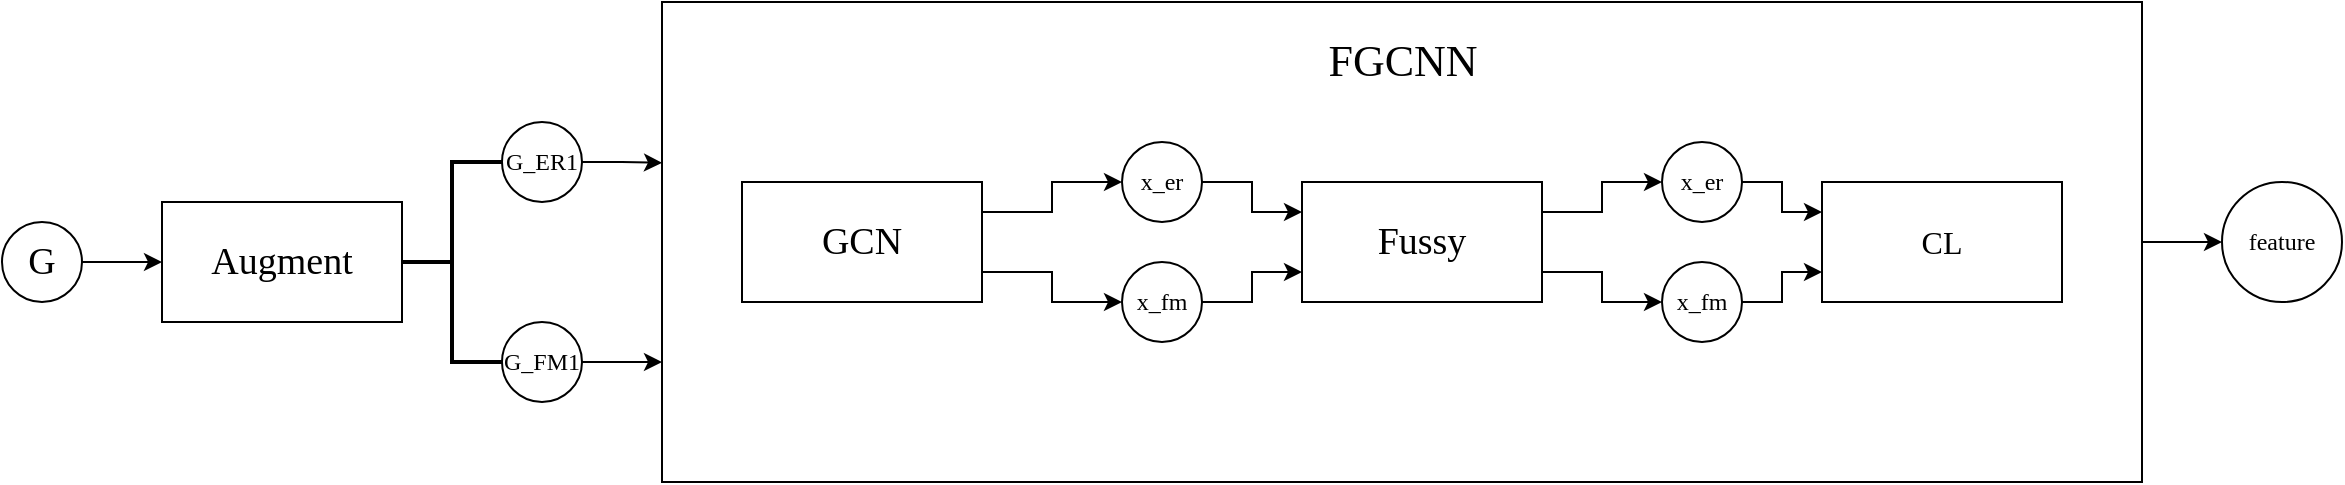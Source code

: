 <mxfile version="24.7.8">
  <diagram name="第 1 页" id="mCWtkM7oL5q_eiXXiXyN">
    <mxGraphModel dx="1576" dy="911" grid="1" gridSize="10" guides="1" tooltips="1" connect="1" arrows="1" fold="1" page="1" pageScale="1" pageWidth="2336" pageHeight="1654" math="0" shadow="0">
      <root>
        <mxCell id="0" />
        <mxCell id="1" parent="0" />
        <mxCell id="q0aw69j3LzKCfFc9bhw0-42" style="edgeStyle=orthogonalEdgeStyle;rounded=0;orthogonalLoop=1;jettySize=auto;html=1;exitX=1;exitY=0.5;exitDx=0;exitDy=0;" edge="1" parent="1" source="q0aw69j3LzKCfFc9bhw0-17" target="q0aw69j3LzKCfFc9bhw0-43">
          <mxGeometry relative="1" as="geometry">
            <mxPoint x="1360" y="360.111" as="targetPoint" />
          </mxGeometry>
        </mxCell>
        <mxCell id="q0aw69j3LzKCfFc9bhw0-17" value="" style="rounded=0;whiteSpace=wrap;html=1;fontFamily=Times New Roman;" vertex="1" parent="1">
          <mxGeometry x="500" y="240" width="740" height="240" as="geometry" />
        </mxCell>
        <mxCell id="q0aw69j3LzKCfFc9bhw0-34" style="edgeStyle=orthogonalEdgeStyle;rounded=0;orthogonalLoop=1;jettySize=auto;html=1;exitX=1;exitY=0.75;exitDx=0;exitDy=0;entryX=0;entryY=0.5;entryDx=0;entryDy=0;" edge="1" parent="1" source="q0aw69j3LzKCfFc9bhw0-1" target="q0aw69j3LzKCfFc9bhw0-33">
          <mxGeometry relative="1" as="geometry" />
        </mxCell>
        <mxCell id="q0aw69j3LzKCfFc9bhw0-35" style="edgeStyle=orthogonalEdgeStyle;rounded=0;orthogonalLoop=1;jettySize=auto;html=1;exitX=1;exitY=0.25;exitDx=0;exitDy=0;entryX=0;entryY=0.5;entryDx=0;entryDy=0;" edge="1" parent="1" source="q0aw69j3LzKCfFc9bhw0-1" target="q0aw69j3LzKCfFc9bhw0-25">
          <mxGeometry relative="1" as="geometry" />
        </mxCell>
        <mxCell id="q0aw69j3LzKCfFc9bhw0-1" value="&lt;font style=&quot;font-size: 19px;&quot;&gt;GCN&lt;/font&gt;" style="rounded=0;whiteSpace=wrap;html=1;fontFamily=Times New Roman;" vertex="1" parent="1">
          <mxGeometry x="540" y="330" width="120" height="60" as="geometry" />
        </mxCell>
        <mxCell id="q0aw69j3LzKCfFc9bhw0-30" value="" style="edgeStyle=orthogonalEdgeStyle;rounded=0;orthogonalLoop=1;jettySize=auto;html=1;exitX=1;exitY=0.25;exitDx=0;exitDy=0;" edge="1" parent="1" source="q0aw69j3LzKCfFc9bhw0-3" target="q0aw69j3LzKCfFc9bhw0-29">
          <mxGeometry relative="1" as="geometry" />
        </mxCell>
        <mxCell id="q0aw69j3LzKCfFc9bhw0-39" value="" style="edgeStyle=orthogonalEdgeStyle;rounded=0;orthogonalLoop=1;jettySize=auto;html=1;exitX=1;exitY=0.75;exitDx=0;exitDy=0;" edge="1" parent="1" source="q0aw69j3LzKCfFc9bhw0-3" target="q0aw69j3LzKCfFc9bhw0-37">
          <mxGeometry relative="1" as="geometry" />
        </mxCell>
        <mxCell id="q0aw69j3LzKCfFc9bhw0-3" value="&lt;font style=&quot;font-size: 19px;&quot;&gt;Fussy&lt;/font&gt;" style="rounded=0;whiteSpace=wrap;html=1;fontFamily=Times New Roman;" vertex="1" parent="1">
          <mxGeometry x="820" y="330" width="120" height="60" as="geometry" />
        </mxCell>
        <mxCell id="q0aw69j3LzKCfFc9bhw0-6" value="&lt;font style=&quot;font-size: 19px;&quot;&gt;Augment&lt;/font&gt;" style="rounded=0;whiteSpace=wrap;html=1;fontFamily=Times New Roman;" vertex="1" parent="1">
          <mxGeometry x="250" y="340" width="120" height="60" as="geometry" />
        </mxCell>
        <mxCell id="q0aw69j3LzKCfFc9bhw0-8" style="edgeStyle=orthogonalEdgeStyle;rounded=0;orthogonalLoop=1;jettySize=auto;html=1;exitX=1;exitY=0.5;exitDx=0;exitDy=0;" edge="1" parent="1" source="q0aw69j3LzKCfFc9bhw0-7" target="q0aw69j3LzKCfFc9bhw0-6">
          <mxGeometry relative="1" as="geometry" />
        </mxCell>
        <mxCell id="q0aw69j3LzKCfFc9bhw0-7" value="&lt;font style=&quot;font-size: 19px;&quot;&gt;G&lt;/font&gt;" style="ellipse;whiteSpace=wrap;html=1;aspect=fixed;fontFamily=Times New Roman;" vertex="1" parent="1">
          <mxGeometry x="170" y="350" width="40" height="40" as="geometry" />
        </mxCell>
        <mxCell id="q0aw69j3LzKCfFc9bhw0-14" value="G_ER1" style="ellipse;whiteSpace=wrap;html=1;aspect=fixed;fontFamily=Times New Roman;" vertex="1" parent="1">
          <mxGeometry x="420" y="300" width="40" height="40" as="geometry" />
        </mxCell>
        <mxCell id="q0aw69j3LzKCfFc9bhw0-20" value="" style="edgeStyle=orthogonalEdgeStyle;rounded=0;orthogonalLoop=1;jettySize=auto;html=1;entryX=0;entryY=0.75;entryDx=0;entryDy=0;" edge="1" parent="1" source="q0aw69j3LzKCfFc9bhw0-15" target="q0aw69j3LzKCfFc9bhw0-17">
          <mxGeometry relative="1" as="geometry" />
        </mxCell>
        <mxCell id="q0aw69j3LzKCfFc9bhw0-15" value="G_FM1" style="ellipse;whiteSpace=wrap;html=1;aspect=fixed;fontFamily=Times New Roman;" vertex="1" parent="1">
          <mxGeometry x="420" y="400" width="40" height="40" as="geometry" />
        </mxCell>
        <mxCell id="q0aw69j3LzKCfFc9bhw0-18" value="" style="strokeWidth=2;html=1;shape=mxgraph.flowchart.annotation_2;align=left;labelPosition=right;pointerEvents=1;fontFamily=Times New Roman;" vertex="1" parent="1">
          <mxGeometry x="370" y="320" width="50" height="100" as="geometry" />
        </mxCell>
        <mxCell id="q0aw69j3LzKCfFc9bhw0-19" style="edgeStyle=orthogonalEdgeStyle;rounded=0;orthogonalLoop=1;jettySize=auto;html=1;exitX=1;exitY=0.5;exitDx=0;exitDy=0;entryX=0;entryY=0.335;entryDx=0;entryDy=0;entryPerimeter=0;" edge="1" parent="1" source="q0aw69j3LzKCfFc9bhw0-14" target="q0aw69j3LzKCfFc9bhw0-17">
          <mxGeometry relative="1" as="geometry" />
        </mxCell>
        <mxCell id="q0aw69j3LzKCfFc9bhw0-21" value="&lt;font style=&quot;font-size: 22px;&quot;&gt;FGCNN&lt;/font&gt;" style="text;html=1;align=center;verticalAlign=middle;resizable=0;points=[];autosize=1;strokeColor=none;fillColor=none;fontFamily=Times New Roman;" vertex="1" parent="1">
          <mxGeometry x="820" y="250" width="100" height="40" as="geometry" />
        </mxCell>
        <mxCell id="q0aw69j3LzKCfFc9bhw0-26" value="" style="edgeStyle=orthogonalEdgeStyle;rounded=0;orthogonalLoop=1;jettySize=auto;html=1;entryX=0;entryY=0.25;entryDx=0;entryDy=0;" edge="1" parent="1" source="q0aw69j3LzKCfFc9bhw0-25" target="q0aw69j3LzKCfFc9bhw0-3">
          <mxGeometry relative="1" as="geometry" />
        </mxCell>
        <mxCell id="q0aw69j3LzKCfFc9bhw0-25" value="x_er" style="ellipse;whiteSpace=wrap;html=1;aspect=fixed;fontFamily=Times New Roman;" vertex="1" parent="1">
          <mxGeometry x="730" y="310" width="40" height="40" as="geometry" />
        </mxCell>
        <mxCell id="q0aw69j3LzKCfFc9bhw0-40" value="" style="edgeStyle=orthogonalEdgeStyle;rounded=0;orthogonalLoop=1;jettySize=auto;html=1;entryX=0;entryY=0.25;entryDx=0;entryDy=0;" edge="1" parent="1" source="q0aw69j3LzKCfFc9bhw0-29" target="q0aw69j3LzKCfFc9bhw0-31">
          <mxGeometry relative="1" as="geometry" />
        </mxCell>
        <mxCell id="q0aw69j3LzKCfFc9bhw0-29" value="x_er" style="ellipse;whiteSpace=wrap;html=1;aspect=fixed;fontFamily=Times New Roman;" vertex="1" parent="1">
          <mxGeometry x="1000" y="310" width="40" height="40" as="geometry" />
        </mxCell>
        <mxCell id="q0aw69j3LzKCfFc9bhw0-31" value="&lt;font style=&quot;font-size: 16px;&quot;&gt;CL&lt;/font&gt;" style="rounded=0;whiteSpace=wrap;html=1;fontFamily=Times New Roman;" vertex="1" parent="1">
          <mxGeometry x="1080" y="330" width="120" height="60" as="geometry" />
        </mxCell>
        <mxCell id="q0aw69j3LzKCfFc9bhw0-36" value="" style="edgeStyle=orthogonalEdgeStyle;rounded=0;orthogonalLoop=1;jettySize=auto;html=1;entryX=0;entryY=0.75;entryDx=0;entryDy=0;" edge="1" parent="1" source="q0aw69j3LzKCfFc9bhw0-33" target="q0aw69j3LzKCfFc9bhw0-3">
          <mxGeometry relative="1" as="geometry" />
        </mxCell>
        <mxCell id="q0aw69j3LzKCfFc9bhw0-33" value="x_fm" style="ellipse;whiteSpace=wrap;html=1;aspect=fixed;fontFamily=Times New Roman;" vertex="1" parent="1">
          <mxGeometry x="730" y="370" width="40" height="40" as="geometry" />
        </mxCell>
        <mxCell id="q0aw69j3LzKCfFc9bhw0-41" value="" style="edgeStyle=orthogonalEdgeStyle;rounded=0;orthogonalLoop=1;jettySize=auto;html=1;entryX=0;entryY=0.75;entryDx=0;entryDy=0;" edge="1" parent="1" source="q0aw69j3LzKCfFc9bhw0-37" target="q0aw69j3LzKCfFc9bhw0-31">
          <mxGeometry relative="1" as="geometry" />
        </mxCell>
        <mxCell id="q0aw69j3LzKCfFc9bhw0-37" value="x_fm" style="ellipse;whiteSpace=wrap;html=1;aspect=fixed;fontFamily=Times New Roman;" vertex="1" parent="1">
          <mxGeometry x="1000" y="370" width="40" height="40" as="geometry" />
        </mxCell>
        <mxCell id="q0aw69j3LzKCfFc9bhw0-43" value="feature" style="ellipse;whiteSpace=wrap;html=1;aspect=fixed;fontFamily=Times New Roman;" vertex="1" parent="1">
          <mxGeometry x="1280" y="330" width="60" height="60" as="geometry" />
        </mxCell>
      </root>
    </mxGraphModel>
  </diagram>
</mxfile>
